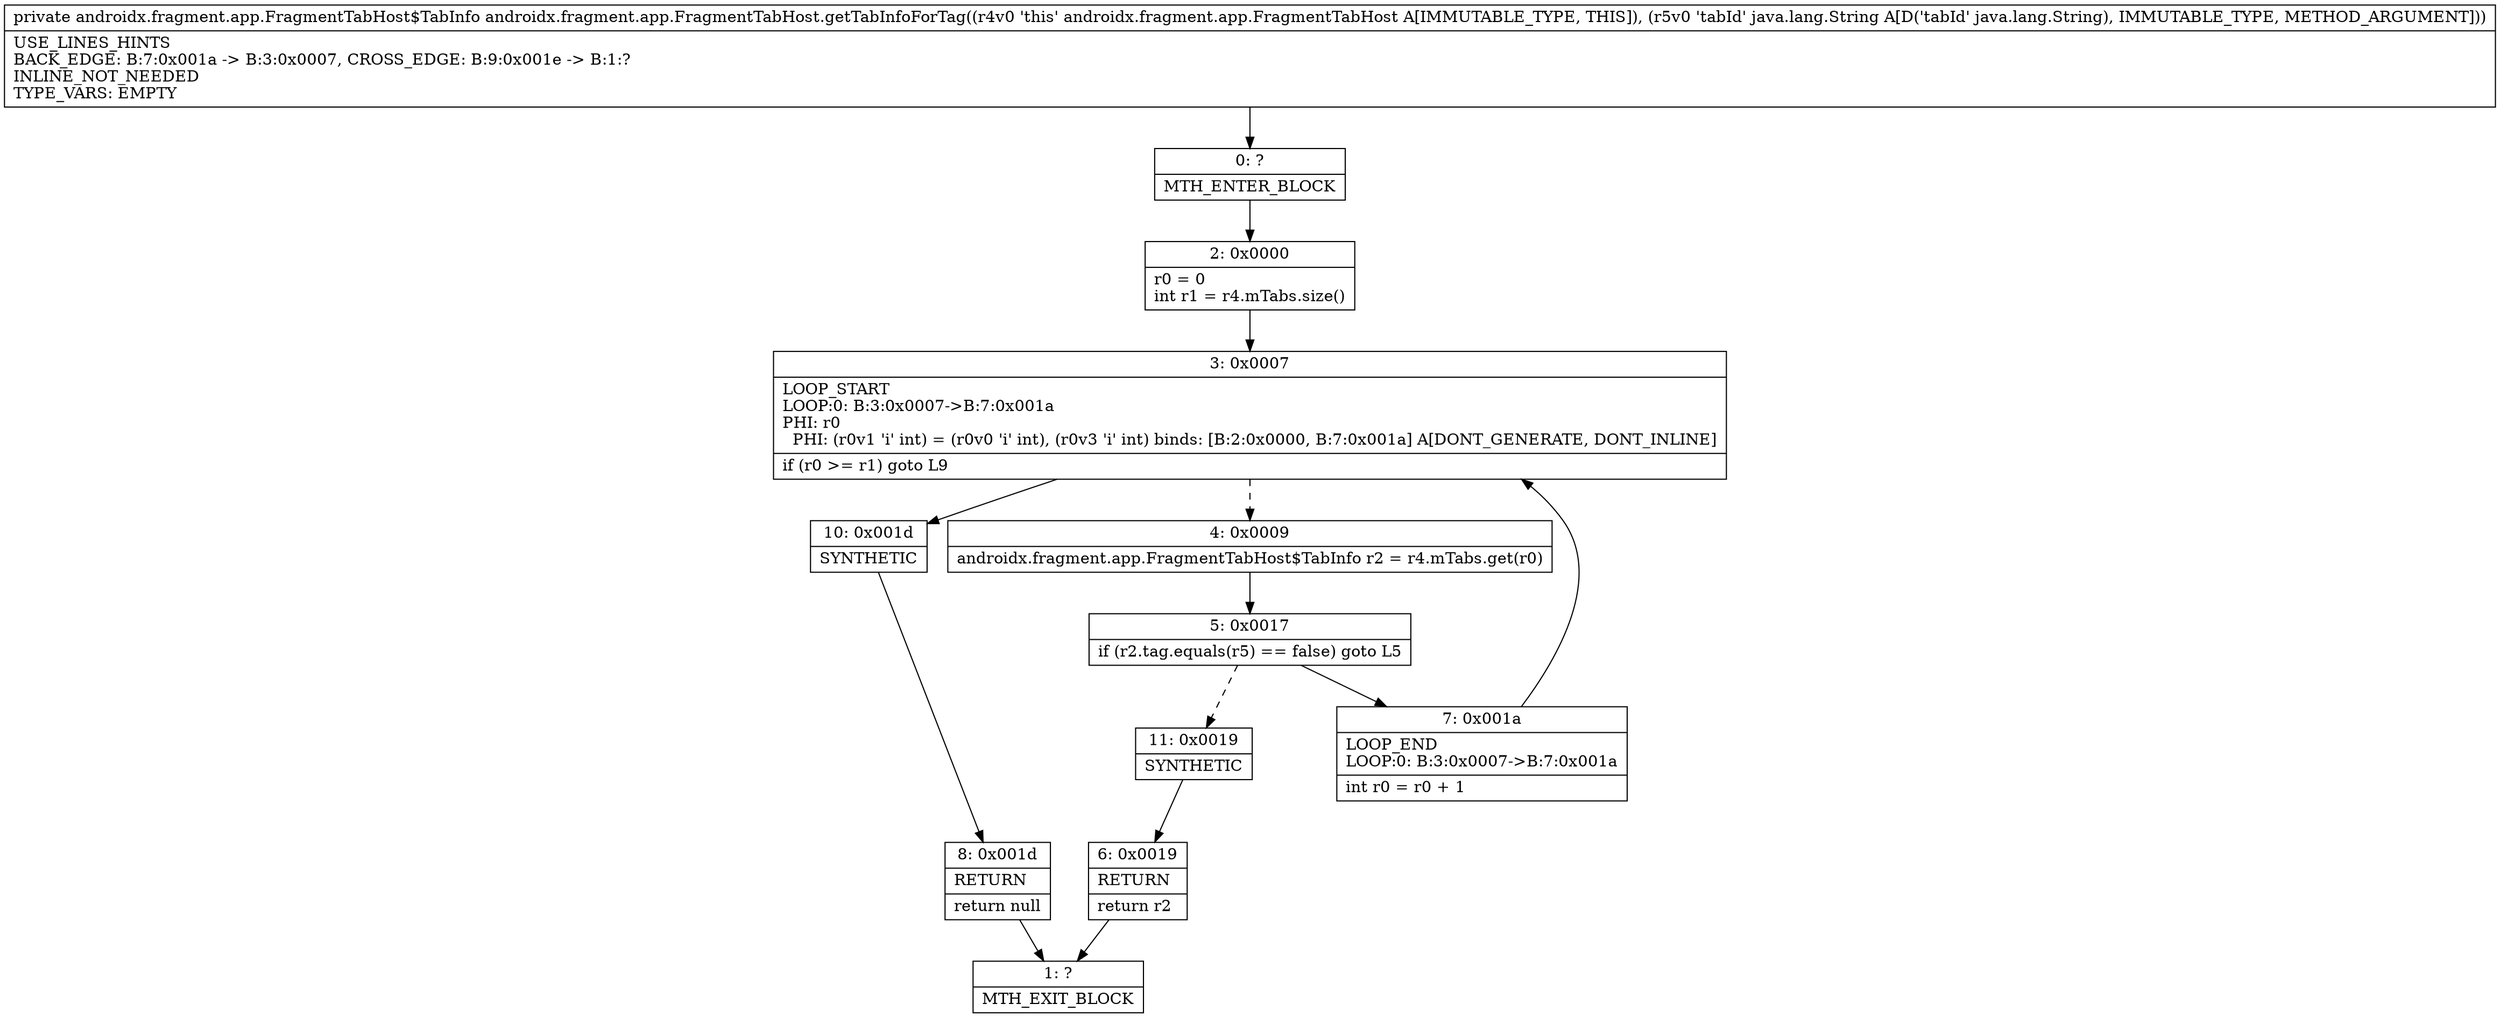 digraph "CFG forandroidx.fragment.app.FragmentTabHost.getTabInfoForTag(Ljava\/lang\/String;)Landroidx\/fragment\/app\/FragmentTabHost$TabInfo;" {
Node_0 [shape=record,label="{0\:\ ?|MTH_ENTER_BLOCK\l}"];
Node_2 [shape=record,label="{2\:\ 0x0000|r0 = 0\lint r1 = r4.mTabs.size()\l}"];
Node_3 [shape=record,label="{3\:\ 0x0007|LOOP_START\lLOOP:0: B:3:0x0007\-\>B:7:0x001a\lPHI: r0 \l  PHI: (r0v1 'i' int) = (r0v0 'i' int), (r0v3 'i' int) binds: [B:2:0x0000, B:7:0x001a] A[DONT_GENERATE, DONT_INLINE]\l|if (r0 \>= r1) goto L9\l}"];
Node_4 [shape=record,label="{4\:\ 0x0009|androidx.fragment.app.FragmentTabHost$TabInfo r2 = r4.mTabs.get(r0)\l}"];
Node_5 [shape=record,label="{5\:\ 0x0017|if (r2.tag.equals(r5) == false) goto L5\l}"];
Node_7 [shape=record,label="{7\:\ 0x001a|LOOP_END\lLOOP:0: B:3:0x0007\-\>B:7:0x001a\l|int r0 = r0 + 1\l}"];
Node_11 [shape=record,label="{11\:\ 0x0019|SYNTHETIC\l}"];
Node_6 [shape=record,label="{6\:\ 0x0019|RETURN\l|return r2\l}"];
Node_1 [shape=record,label="{1\:\ ?|MTH_EXIT_BLOCK\l}"];
Node_10 [shape=record,label="{10\:\ 0x001d|SYNTHETIC\l}"];
Node_8 [shape=record,label="{8\:\ 0x001d|RETURN\l|return null\l}"];
MethodNode[shape=record,label="{private androidx.fragment.app.FragmentTabHost$TabInfo androidx.fragment.app.FragmentTabHost.getTabInfoForTag((r4v0 'this' androidx.fragment.app.FragmentTabHost A[IMMUTABLE_TYPE, THIS]), (r5v0 'tabId' java.lang.String A[D('tabId' java.lang.String), IMMUTABLE_TYPE, METHOD_ARGUMENT]))  | USE_LINES_HINTS\lBACK_EDGE: B:7:0x001a \-\> B:3:0x0007, CROSS_EDGE: B:9:0x001e \-\> B:1:?\lINLINE_NOT_NEEDED\lTYPE_VARS: EMPTY\l}"];
MethodNode -> Node_0;Node_0 -> Node_2;
Node_2 -> Node_3;
Node_3 -> Node_4[style=dashed];
Node_3 -> Node_10;
Node_4 -> Node_5;
Node_5 -> Node_7;
Node_5 -> Node_11[style=dashed];
Node_7 -> Node_3;
Node_11 -> Node_6;
Node_6 -> Node_1;
Node_10 -> Node_8;
Node_8 -> Node_1;
}

